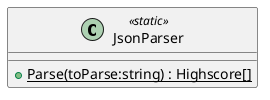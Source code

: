 @startuml
class JsonParser <<static>> {
    + {static} Parse(toParse:string) : Highscore[]
}
@enduml
